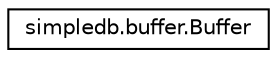 digraph "Graphical Class Hierarchy"
{
  edge [fontname="Helvetica",fontsize="10",labelfontname="Helvetica",labelfontsize="10"];
  node [fontname="Helvetica",fontsize="10",shape=record];
  rankdir="LR";
  Node0 [label="simpledb.buffer.Buffer",height=0.2,width=0.4,color="black", fillcolor="white", style="filled",URL="$classsimpledb_1_1buffer_1_1Buffer.html"];
}
